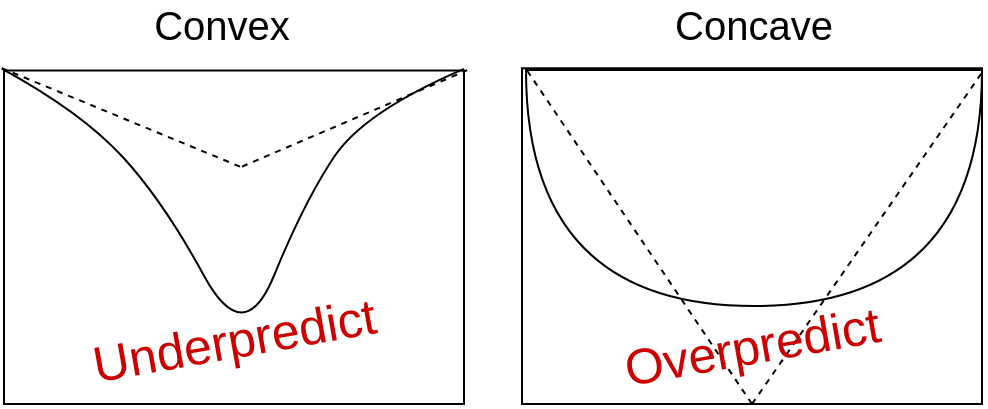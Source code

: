 <mxfile version="12.4.9" type="device"><diagram id="fqT3aY2t5dTjajrBmcFW" name="Page-1"><mxGraphModel dx="628" dy="334" grid="1" gridSize="10" guides="1" tooltips="1" connect="1" arrows="1" fold="1" page="1" pageScale="1" pageWidth="4681" pageHeight="3300" math="0" shadow="0"><root><mxCell id="0"/><mxCell id="1" parent="0"/><mxCell id="QPkdpWe4aUJDAvtWd8lK-15" value="Convex" style="text;html=1;strokeColor=none;fillColor=none;align=center;verticalAlign=middle;whiteSpace=wrap;rounded=0;fontSize=20;" parent="1" vertex="1"><mxGeometry x="440" y="150" width="40" height="20" as="geometry"/></mxCell><mxCell id="QPkdpWe4aUJDAvtWd8lK-16" value="Concave" style="text;html=1;strokeColor=none;fillColor=none;align=center;verticalAlign=middle;whiteSpace=wrap;rounded=0;fontSize=20;" parent="1" vertex="1"><mxGeometry x="706" y="150" width="40" height="20" as="geometry"/></mxCell><mxCell id="QPkdpWe4aUJDAvtWd8lK-3" value="" style="rounded=0;whiteSpace=wrap;html=1;" parent="1" vertex="1"><mxGeometry x="351" y="183.261" width="230" height="166.739" as="geometry"/></mxCell><mxCell id="QPkdpWe4aUJDAvtWd8lK-5" value="" style="rounded=0;whiteSpace=wrap;html=1;" parent="1" vertex="1"><mxGeometry x="610" y="182.13" width="230" height="167.87" as="geometry"/></mxCell><mxCell id="QPkdpWe4aUJDAvtWd8lK-7" value="" style="shape=or;whiteSpace=wrap;html=1;rotation=90;" parent="1" vertex="1"><mxGeometry x="667" y="128" width="118" height="228" as="geometry"/></mxCell><mxCell id="QPkdpWe4aUJDAvtWd8lK-10" value="" style="curved=1;endArrow=none;html=1;endFill=0;exitX=-0.005;exitY=-0.006;exitDx=0;exitDy=0;exitPerimeter=0;" parent="1" source="QPkdpWe4aUJDAvtWd8lK-3" edge="1"><mxGeometry width="50" height="50" relative="1" as="geometry"><mxPoint x="371" y="298" as="sourcePoint"/><mxPoint x="581" y="182.413" as="targetPoint"/><Array as="points"><mxPoint x="390" y="204.174"/><mxPoint x="431" y="249.109"/><mxPoint x="471" y="322.587"/><mxPoint x="501" y="249.109"/><mxPoint x="531" y="203.891"/></Array></mxGeometry></mxCell><mxCell id="QPkdpWe4aUJDAvtWd8lK-11" value="" style="endArrow=none;dashed=1;html=1;entryX=0.008;entryY=-0.001;entryDx=0;entryDy=0;entryPerimeter=0;exitX=0.5;exitY=1;exitDx=0;exitDy=0;" parent="1" source="QPkdpWe4aUJDAvtWd8lK-5" target="QPkdpWe4aUJDAvtWd8lK-7" edge="1"><mxGeometry width="50" height="50" relative="1" as="geometry"><mxPoint x="100" y="378.261" as="sourcePoint"/><mxPoint x="150" y="350" as="targetPoint"/></mxGeometry></mxCell><mxCell id="QPkdpWe4aUJDAvtWd8lK-12" value="" style="endArrow=none;dashed=1;html=1;entryX=0.004;entryY=0.997;entryDx=0;entryDy=0;entryPerimeter=0;exitX=0.5;exitY=1;exitDx=0;exitDy=0;" parent="1" source="QPkdpWe4aUJDAvtWd8lK-5" target="QPkdpWe4aUJDAvtWd8lK-7" edge="1"><mxGeometry width="50" height="50" relative="1" as="geometry"><mxPoint x="749.908" y="310.39" as="sourcePoint"/><mxPoint x="850.228" y="188.777" as="targetPoint"/></mxGeometry></mxCell><mxCell id="QPkdpWe4aUJDAvtWd8lK-18" value="" style="endArrow=none;dashed=1;html=1;fontSize=20;entryX=1.007;entryY=-0.001;entryDx=0;entryDy=0;entryPerimeter=0;" parent="1" target="QPkdpWe4aUJDAvtWd8lK-3" edge="1"><mxGeometry width="50" height="50" relative="1" as="geometry"><mxPoint x="470" y="231.304" as="sourcePoint"/><mxPoint x="530" y="203.043" as="targetPoint"/></mxGeometry></mxCell><mxCell id="QPkdpWe4aUJDAvtWd8lK-19" value="" style="endArrow=none;dashed=1;html=1;fontSize=20;" parent="1" edge="1"><mxGeometry width="50" height="50" relative="1" as="geometry"><mxPoint x="469" y="231.304" as="sourcePoint"/><mxPoint x="350" y="182.13" as="targetPoint"/></mxGeometry></mxCell><mxCell id="vTBymdvHfU3kzWYX3Tqi-1" value="Underpredict" style="text;html=1;strokeColor=none;fillColor=none;align=center;verticalAlign=middle;whiteSpace=wrap;rounded=0;rotation=-10;fontSize=25;fontColor=#CC0000;" vertex="1" parent="1"><mxGeometry x="431" y="307" width="70" height="20" as="geometry"/></mxCell><mxCell id="vTBymdvHfU3kzWYX3Tqi-2" value="Overpredict" style="text;html=1;strokeColor=none;fillColor=none;align=center;verticalAlign=middle;whiteSpace=wrap;rounded=0;rotation=-10;fontSize=25;fontColor=#CC0000;" vertex="1" parent="1"><mxGeometry x="690" y="310" width="70" height="20" as="geometry"/></mxCell></root></mxGraphModel></diagram></mxfile>